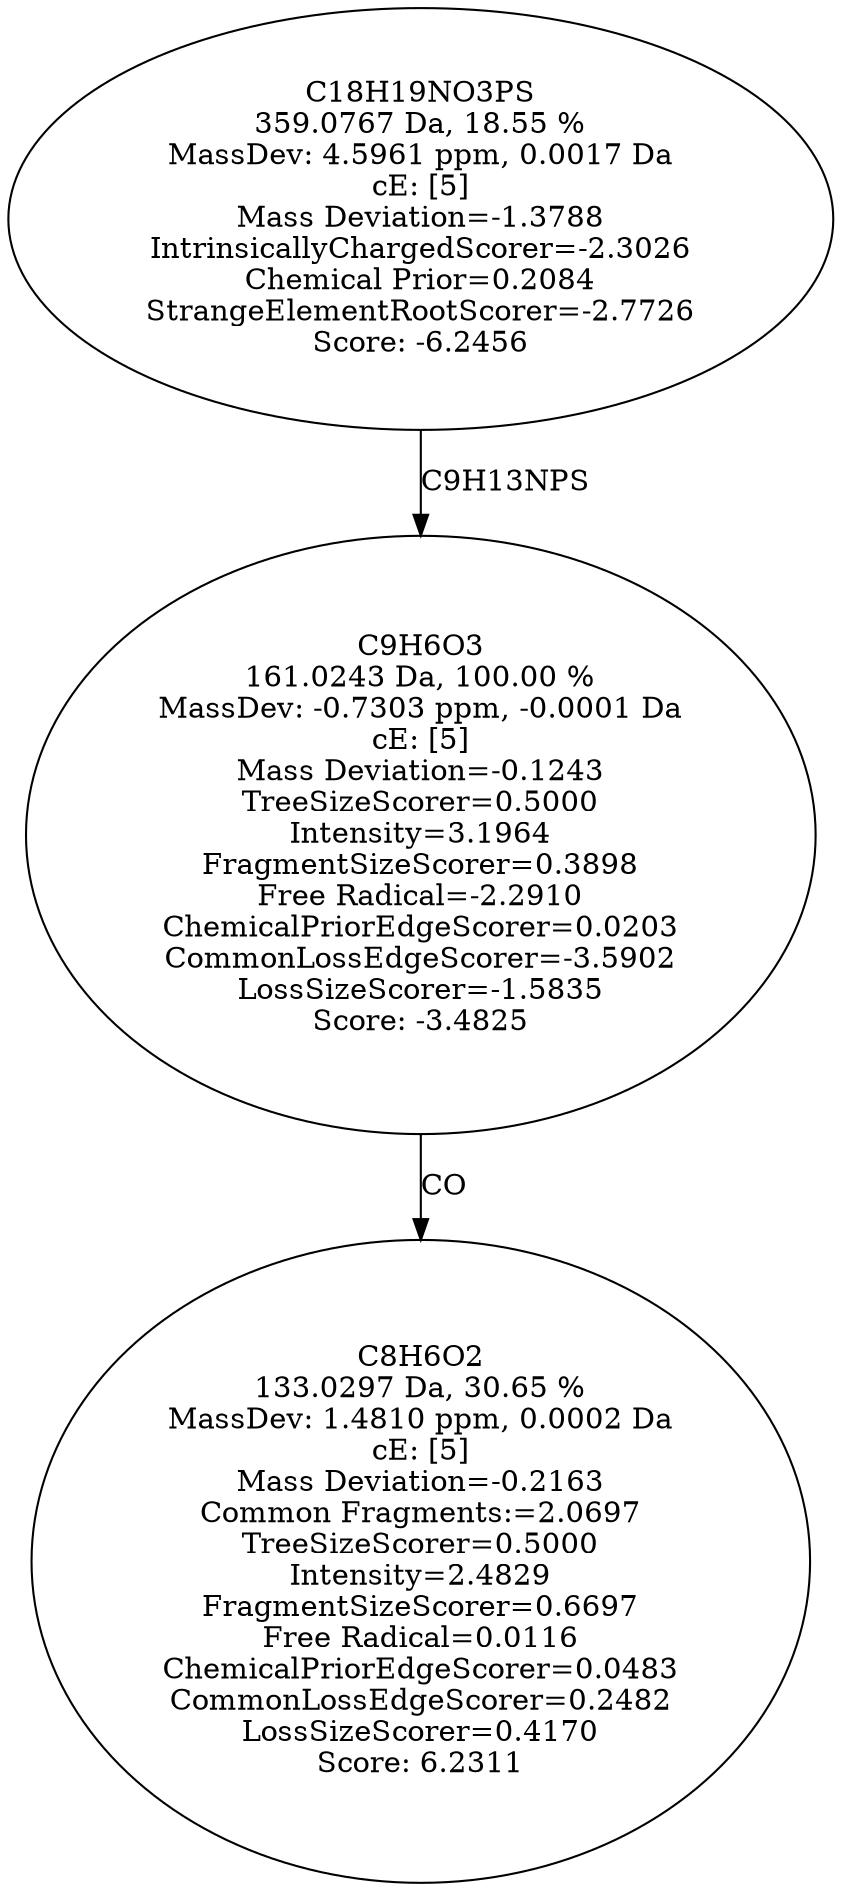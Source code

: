 strict digraph {
v1 [label="C8H6O2\n133.0297 Da, 30.65 %\nMassDev: 1.4810 ppm, 0.0002 Da\ncE: [5]\nMass Deviation=-0.2163\nCommon Fragments:=2.0697\nTreeSizeScorer=0.5000\nIntensity=2.4829\nFragmentSizeScorer=0.6697\nFree Radical=0.0116\nChemicalPriorEdgeScorer=0.0483\nCommonLossEdgeScorer=0.2482\nLossSizeScorer=0.4170\nScore: 6.2311"];
v2 [label="C9H6O3\n161.0243 Da, 100.00 %\nMassDev: -0.7303 ppm, -0.0001 Da\ncE: [5]\nMass Deviation=-0.1243\nTreeSizeScorer=0.5000\nIntensity=3.1964\nFragmentSizeScorer=0.3898\nFree Radical=-2.2910\nChemicalPriorEdgeScorer=0.0203\nCommonLossEdgeScorer=-3.5902\nLossSizeScorer=-1.5835\nScore: -3.4825"];
v3 [label="C18H19NO3PS\n359.0767 Da, 18.55 %\nMassDev: 4.5961 ppm, 0.0017 Da\ncE: [5]\nMass Deviation=-1.3788\nIntrinsicallyChargedScorer=-2.3026\nChemical Prior=0.2084\nStrangeElementRootScorer=-2.7726\nScore: -6.2456"];
v2 -> v1 [label="CO"];
v3 -> v2 [label="C9H13NPS"];
}